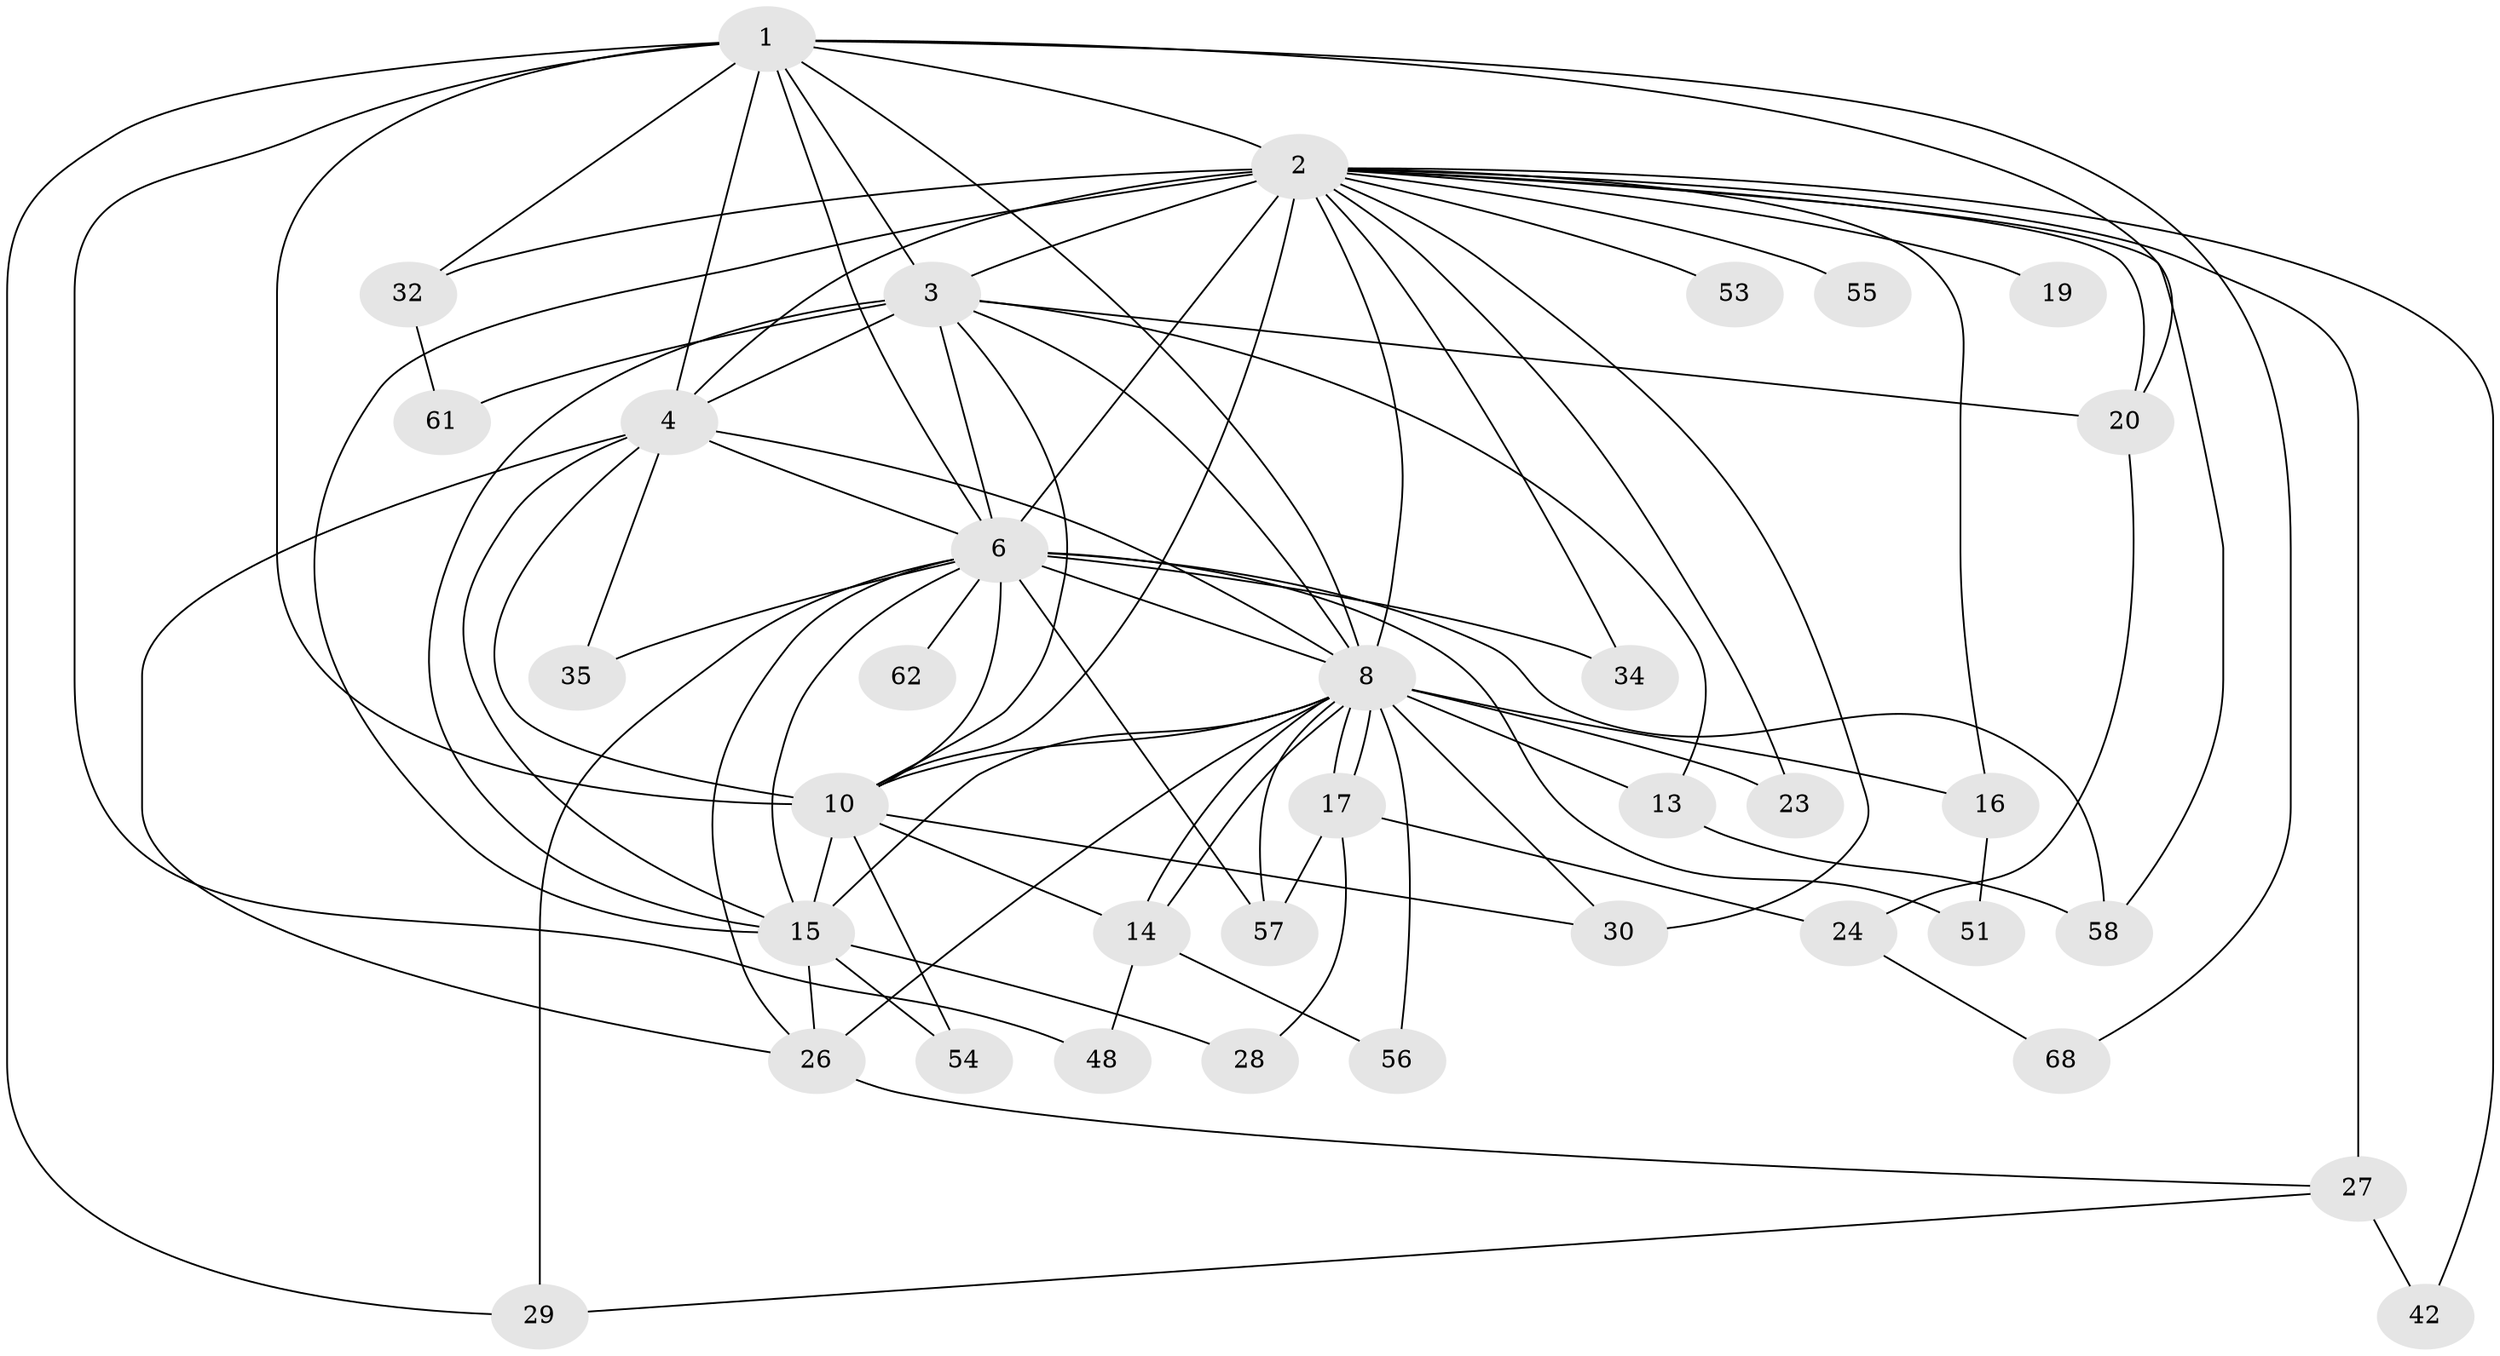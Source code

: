 // original degree distribution, {15: 0.05555555555555555, 19: 0.041666666666666664, 22: 0.013888888888888888, 16: 0.013888888888888888, 11: 0.013888888888888888, 3: 0.1388888888888889, 5: 0.05555555555555555, 4: 0.1527777777777778, 2: 0.5, 6: 0.013888888888888888}
// Generated by graph-tools (version 1.1) at 2025/17/03/04/25 18:17:20]
// undirected, 36 vertices, 87 edges
graph export_dot {
graph [start="1"]
  node [color=gray90,style=filled];
  1 [super="+11"];
  2 [super="+70+64+7+39+5+22"];
  3 [super="+65"];
  4;
  6 [super="+33+9"];
  8 [super="+12+37"];
  10 [super="+50+18"];
  13 [super="+49"];
  14;
  15 [super="+38"];
  16;
  17;
  19;
  20 [super="+44"];
  23;
  24;
  26 [super="+31+41"];
  27 [super="+59"];
  28;
  29 [super="+45"];
  30 [super="+47+52"];
  32;
  34;
  35;
  42;
  48;
  51;
  53;
  54;
  55;
  56;
  57 [super="+66"];
  58 [super="+72"];
  61;
  62;
  68;
  1 -- 2 [weight=3];
  1 -- 3;
  1 -- 4;
  1 -- 6 [weight=3];
  1 -- 8;
  1 -- 10 [weight=2];
  1 -- 20;
  1 -- 29;
  1 -- 32;
  1 -- 68;
  1 -- 48;
  2 -- 3 [weight=3];
  2 -- 4 [weight=5];
  2 -- 6 [weight=12];
  2 -- 8 [weight=4];
  2 -- 10 [weight=3];
  2 -- 16;
  2 -- 27 [weight=3];
  2 -- 19;
  2 -- 23;
  2 -- 30 [weight=2];
  2 -- 32;
  2 -- 34;
  2 -- 58;
  2 -- 42;
  2 -- 20 [weight=2];
  2 -- 53;
  2 -- 55 [weight=2];
  2 -- 15;
  3 -- 4;
  3 -- 6 [weight=3];
  3 -- 8;
  3 -- 10 [weight=2];
  3 -- 13;
  3 -- 15;
  3 -- 61;
  3 -- 20;
  4 -- 6 [weight=2];
  4 -- 8 [weight=2];
  4 -- 10;
  4 -- 35;
  4 -- 26;
  4 -- 15;
  6 -- 8 [weight=2];
  6 -- 10 [weight=2];
  6 -- 15 [weight=2];
  6 -- 26;
  6 -- 35;
  6 -- 57;
  6 -- 62 [weight=2];
  6 -- 34;
  6 -- 51;
  6 -- 58;
  6 -- 29;
  8 -- 10;
  8 -- 14;
  8 -- 14;
  8 -- 16;
  8 -- 17;
  8 -- 17;
  8 -- 23;
  8 -- 26 [weight=2];
  8 -- 56;
  8 -- 57;
  8 -- 13 [weight=2];
  8 -- 30;
  8 -- 15;
  10 -- 54;
  10 -- 30;
  10 -- 14;
  10 -- 15;
  13 -- 58;
  14 -- 48;
  14 -- 56;
  15 -- 28;
  15 -- 54;
  15 -- 26;
  16 -- 51;
  17 -- 24;
  17 -- 28;
  17 -- 57;
  20 -- 24;
  24 -- 68;
  26 -- 27;
  27 -- 42;
  27 -- 29;
  32 -- 61;
}
